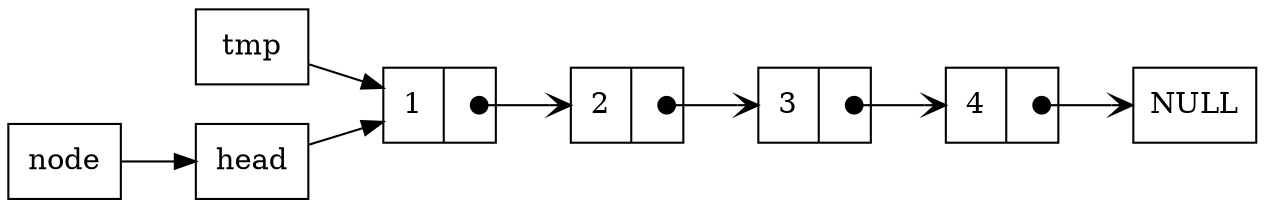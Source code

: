 digraph swap {
        rankdir=LR;
        node [shape=record];
        head [label= "head"];

        n1 [label="{ <data> 1 | <ref>  }"];
        n2 [label="{ <data> 2 | <ref>  }"];
        n3 [label="{ <data> 3 | <ref>  }"];
        n4 [label="{ <data> 4 | <ref>  }"];
        n [label="node"]
        t [label="tmp"]
        n -> head;
        head-> n1;
        t -> n1;
        n1:ref:c -> n2:data [arrowhead=vee, arrowtail=dot, dir=both, tailclip=false];
        n2:ref:c -> n3:data [arrowhead=vee, arrowtail=dot, dir=both, tailclip=false];
        n3:ref:c -> n4:data [arrowhead=vee, arrowtail=dot, dir=both, tailclip=false];
        n4:ref:c -> NULL      [arrowhead=vee, arrowtail=dot, dir=both, tailclip=false];
}

